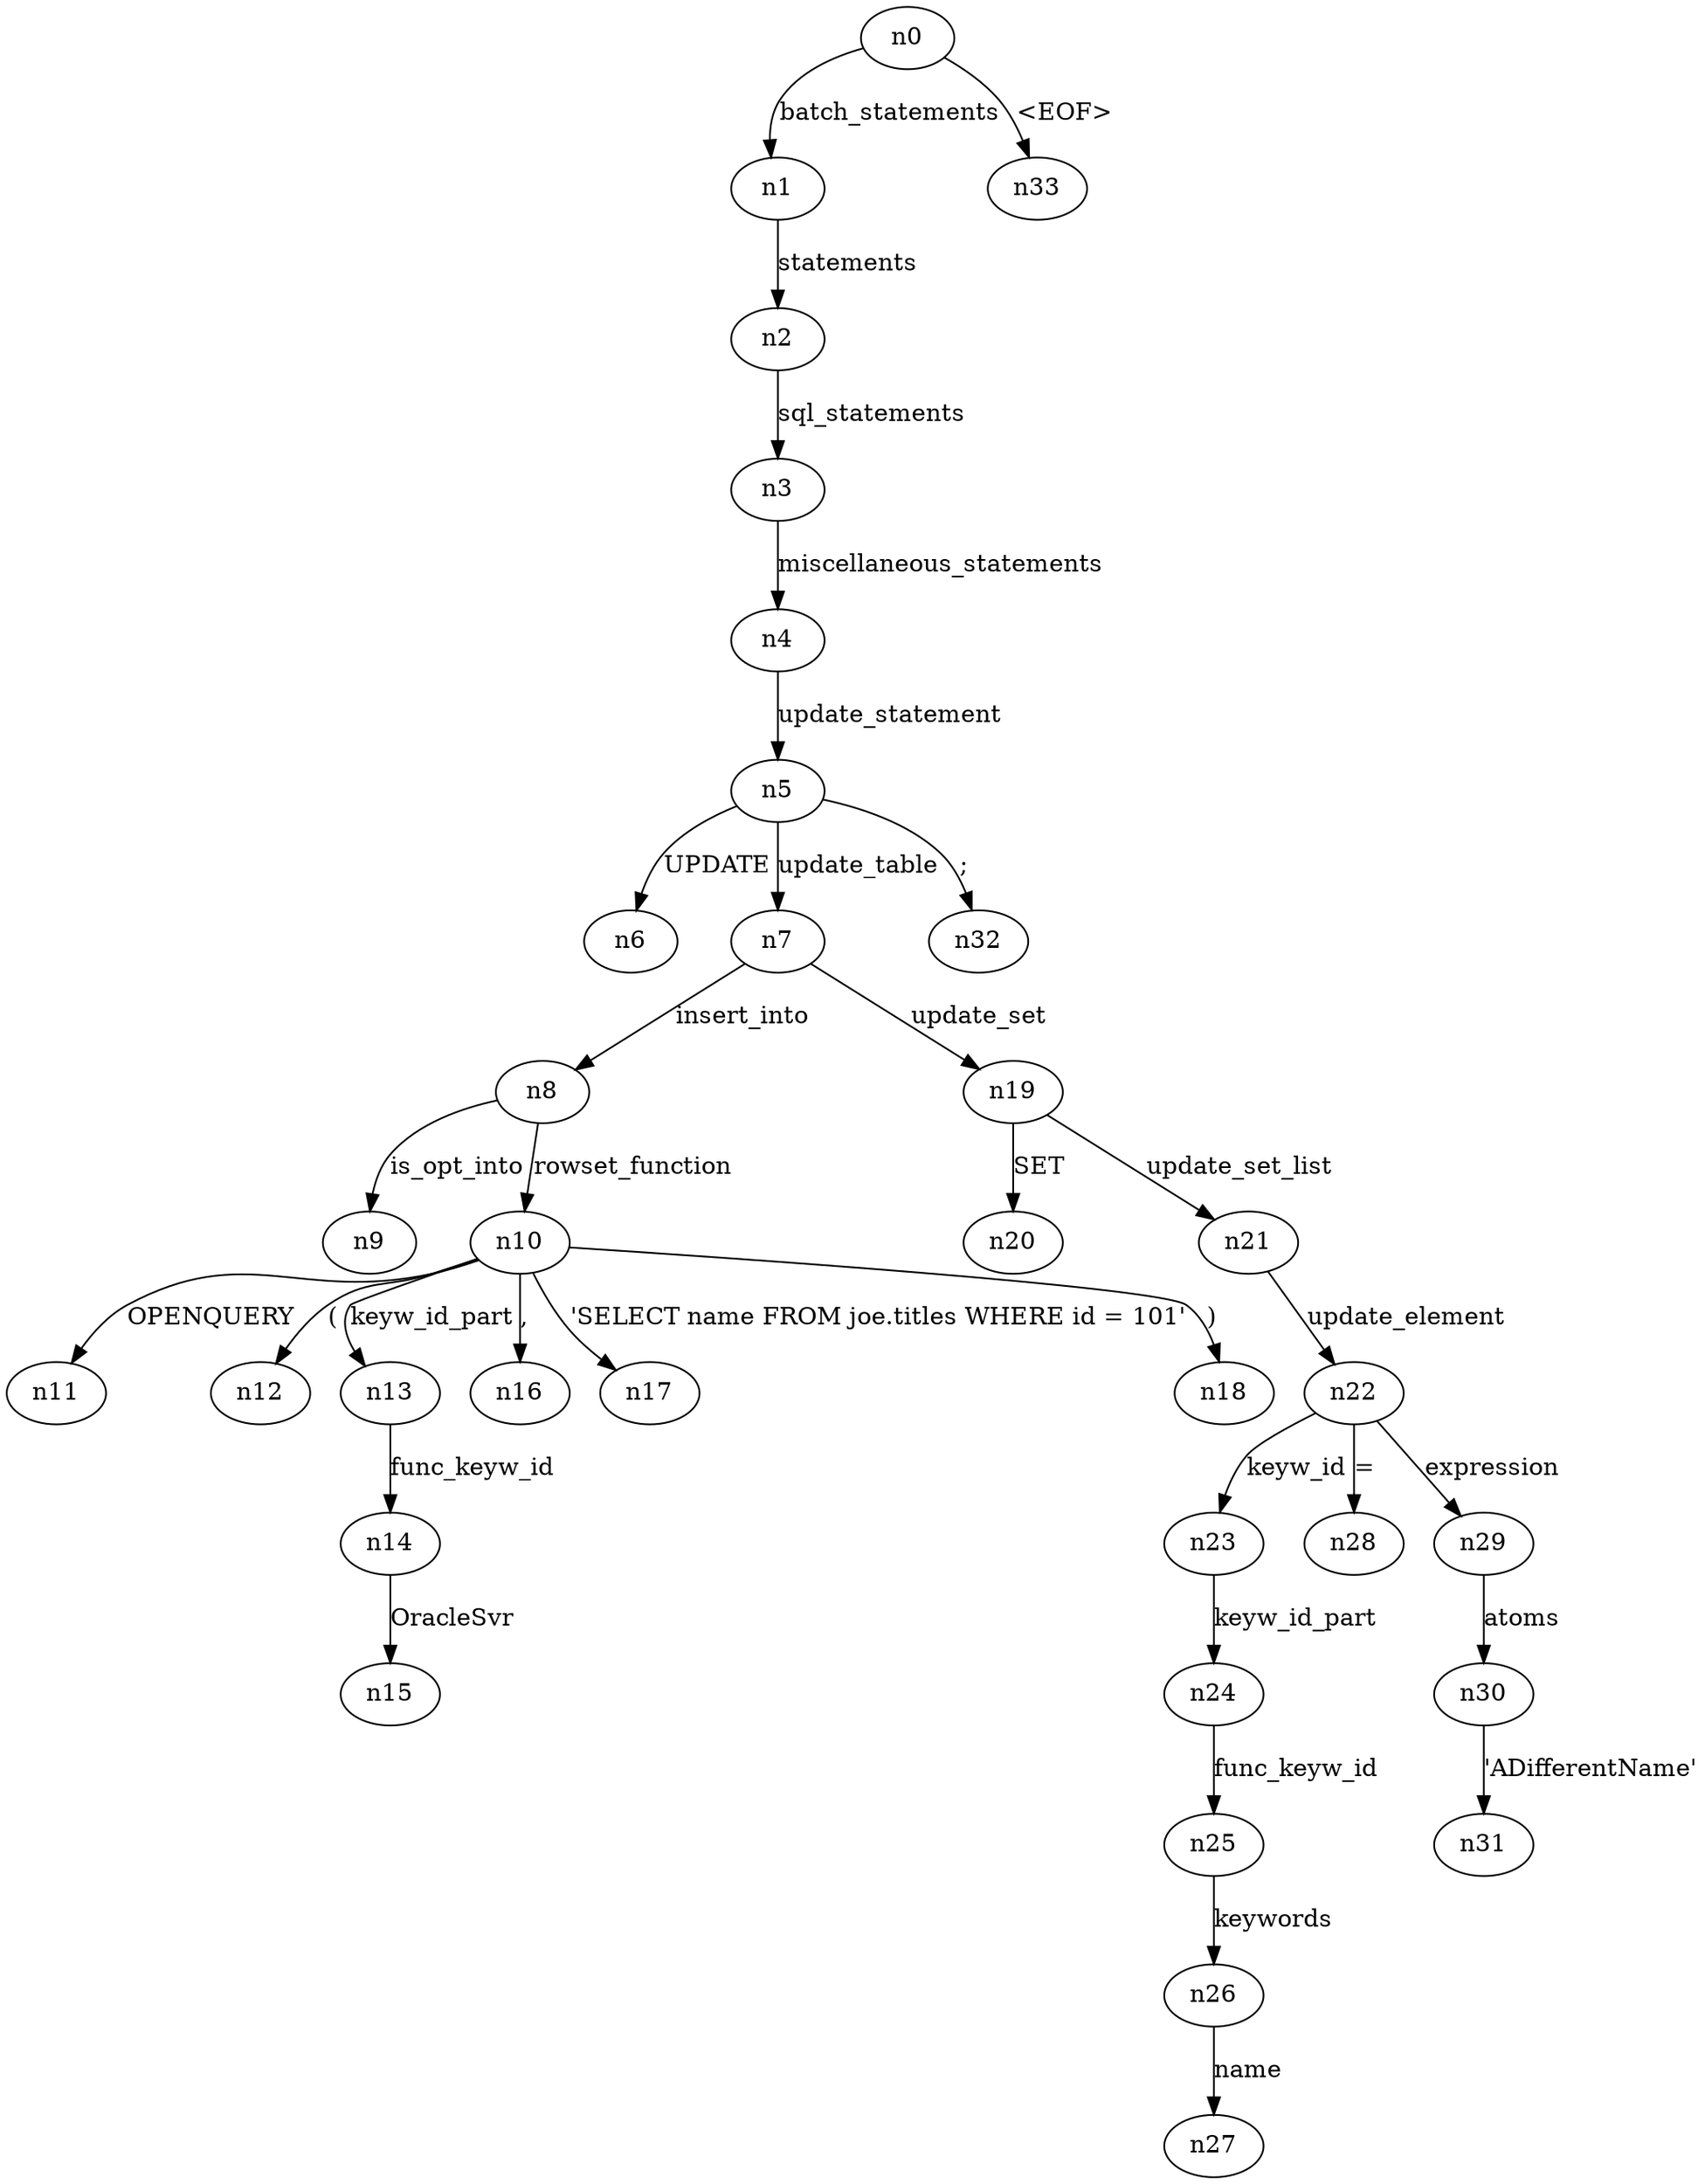 digraph ParseTree {
  n0 -> n1 [label="batch_statements"];
  n1 -> n2 [label="statements"];
  n2 -> n3 [label="sql_statements"];
  n3 -> n4 [label="miscellaneous_statements"];
  n4 -> n5 [label="update_statement"];
  n5 -> n6 [label="UPDATE"];
  n5 -> n7 [label="update_table"];
  n7 -> n8 [label="insert_into"];
  n8 -> n9 [label="is_opt_into"];
  n8 -> n10 [label="rowset_function"];
  n10 -> n11 [label="OPENQUERY"];
  n10 -> n12 [label="("];
  n10 -> n13 [label="keyw_id_part"];
  n13 -> n14 [label="func_keyw_id"];
  n14 -> n15 [label="OracleSvr"];
  n10 -> n16 [label=","];
  n10 -> n17 [label="'SELECT name FROM joe.titles WHERE id = 101'"];
  n10 -> n18 [label=")"];
  n7 -> n19 [label="update_set"];
  n19 -> n20 [label="SET"];
  n19 -> n21 [label="update_set_list"];
  n21 -> n22 [label="update_element"];
  n22 -> n23 [label="keyw_id"];
  n23 -> n24 [label="keyw_id_part"];
  n24 -> n25 [label="func_keyw_id"];
  n25 -> n26 [label="keywords"];
  n26 -> n27 [label="name"];
  n22 -> n28 [label="="];
  n22 -> n29 [label="expression"];
  n29 -> n30 [label="atoms"];
  n30 -> n31 [label="'ADifferentName'"];
  n5 -> n32 [label=";"];
  n0 -> n33 [label="<EOF>"];
}